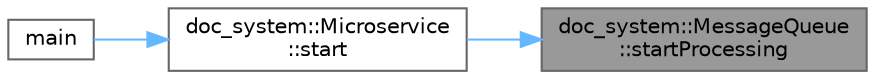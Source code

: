 digraph "doc_system::MessageQueue::startProcessing"
{
 // INTERACTIVE_SVG=YES
 // LATEX_PDF_SIZE
  bgcolor="transparent";
  edge [fontname=Helvetica,fontsize=10,labelfontname=Helvetica,labelfontsize=10];
  node [fontname=Helvetica,fontsize=10,shape=box,height=0.2,width=0.4];
  rankdir="RL";
  Node1 [id="Node000001",label="doc_system::MessageQueue\l::startProcessing",height=0.2,width=0.4,color="gray40", fillcolor="grey60", style="filled", fontcolor="black",tooltip=" "];
  Node1 -> Node2 [id="edge1_Node000001_Node000002",dir="back",color="steelblue1",style="solid",tooltip=" "];
  Node2 [id="Node000002",label="doc_system::Microservice\l::start",height=0.2,width=0.4,color="grey40", fillcolor="white", style="filled",URL="$classdoc__system_1_1_microservice.html#a1ce1a04563ab2b7453b66a033cc483de",tooltip=" "];
  Node2 -> Node3 [id="edge2_Node000002_Node000003",dir="back",color="steelblue1",style="solid",tooltip=" "];
  Node3 [id="Node000003",label="main",height=0.2,width=0.4,color="grey40", fillcolor="white", style="filled",URL="$document__system__example_8cpp.html#ae66f6b31b5ad750f1fe042a706a4e3d4",tooltip=" "];
}
